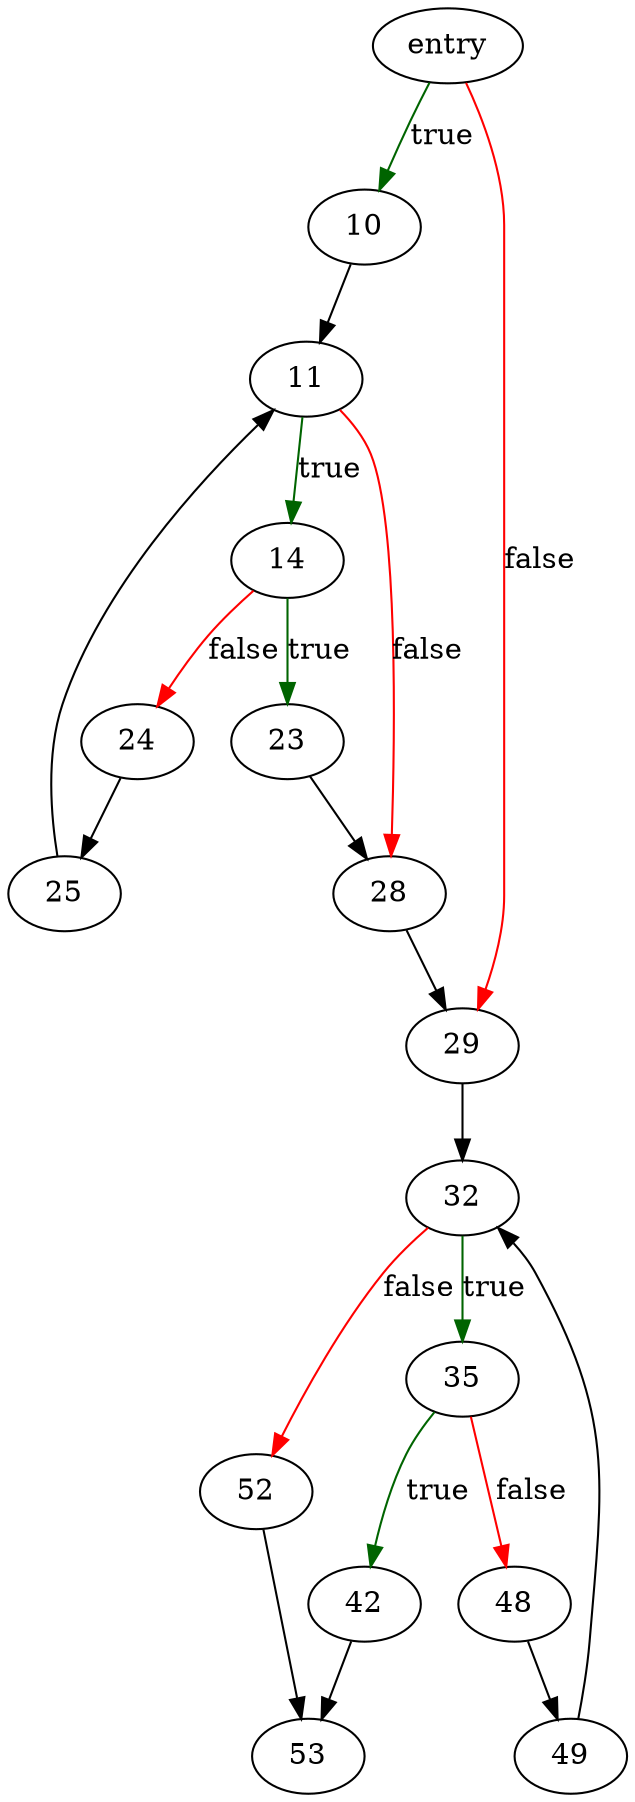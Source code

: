 digraph "unixNextSystemCall" {
	// Node definitions.
	2 [label=entry];
	10;
	11;
	14;
	23;
	24;
	25;
	28;
	29;
	32;
	35;
	42;
	48;
	49;
	52;
	53;

	// Edge definitions.
	2 -> 10 [
		color=darkgreen
		label=true
	];
	2 -> 29 [
		color=red
		label=false
	];
	10 -> 11;
	11 -> 14 [
		color=darkgreen
		label=true
	];
	11 -> 28 [
		color=red
		label=false
	];
	14 -> 23 [
		color=darkgreen
		label=true
	];
	14 -> 24 [
		color=red
		label=false
	];
	23 -> 28;
	24 -> 25;
	25 -> 11;
	28 -> 29;
	29 -> 32;
	32 -> 35 [
		color=darkgreen
		label=true
	];
	32 -> 52 [
		color=red
		label=false
	];
	35 -> 42 [
		color=darkgreen
		label=true
	];
	35 -> 48 [
		color=red
		label=false
	];
	42 -> 53;
	48 -> 49;
	49 -> 32;
	52 -> 53;
}